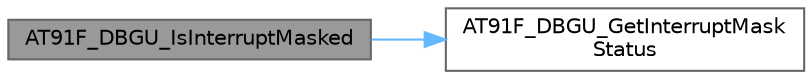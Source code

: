 digraph "AT91F_DBGU_IsInterruptMasked"
{
 // LATEX_PDF_SIZE
  bgcolor="transparent";
  edge [fontname=Helvetica,fontsize=10,labelfontname=Helvetica,labelfontsize=10];
  node [fontname=Helvetica,fontsize=10,shape=box,height=0.2,width=0.4];
  rankdir="LR";
  Node1 [id="Node000001",label="AT91F_DBGU_IsInterruptMasked",height=0.2,width=0.4,color="gray40", fillcolor="grey60", style="filled", fontcolor="black",tooltip="Test if DBGU Interrupt is Masked."];
  Node1 -> Node2 [id="edge2_Node000001_Node000002",color="steelblue1",style="solid",tooltip=" "];
  Node2 [id="Node000002",label="AT91F_DBGU_GetInterruptMask\lStatus",height=0.2,width=0.4,color="grey40", fillcolor="white", style="filled",URL="$lib___a_t91_s_a_m7_s64_8h.html#acf0b974eddd017ee21f29db5d0238084",tooltip="Return DBGU Interrupt Mask Status."];
}

